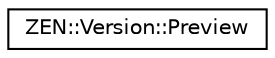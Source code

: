 digraph "Graphical Class Hierarchy"
{
 // LATEX_PDF_SIZE
  edge [fontname="Helvetica",fontsize="10",labelfontname="Helvetica",labelfontsize="10"];
  node [fontname="Helvetica",fontsize="10",shape=record];
  rankdir="LR";
  Node0 [label="ZEN::Version::Preview",height=0.2,width=0.4,color="black", fillcolor="white", style="filled",URL="$structZEN_1_1Version_1_1Preview.html",tooltip=" "];
}
